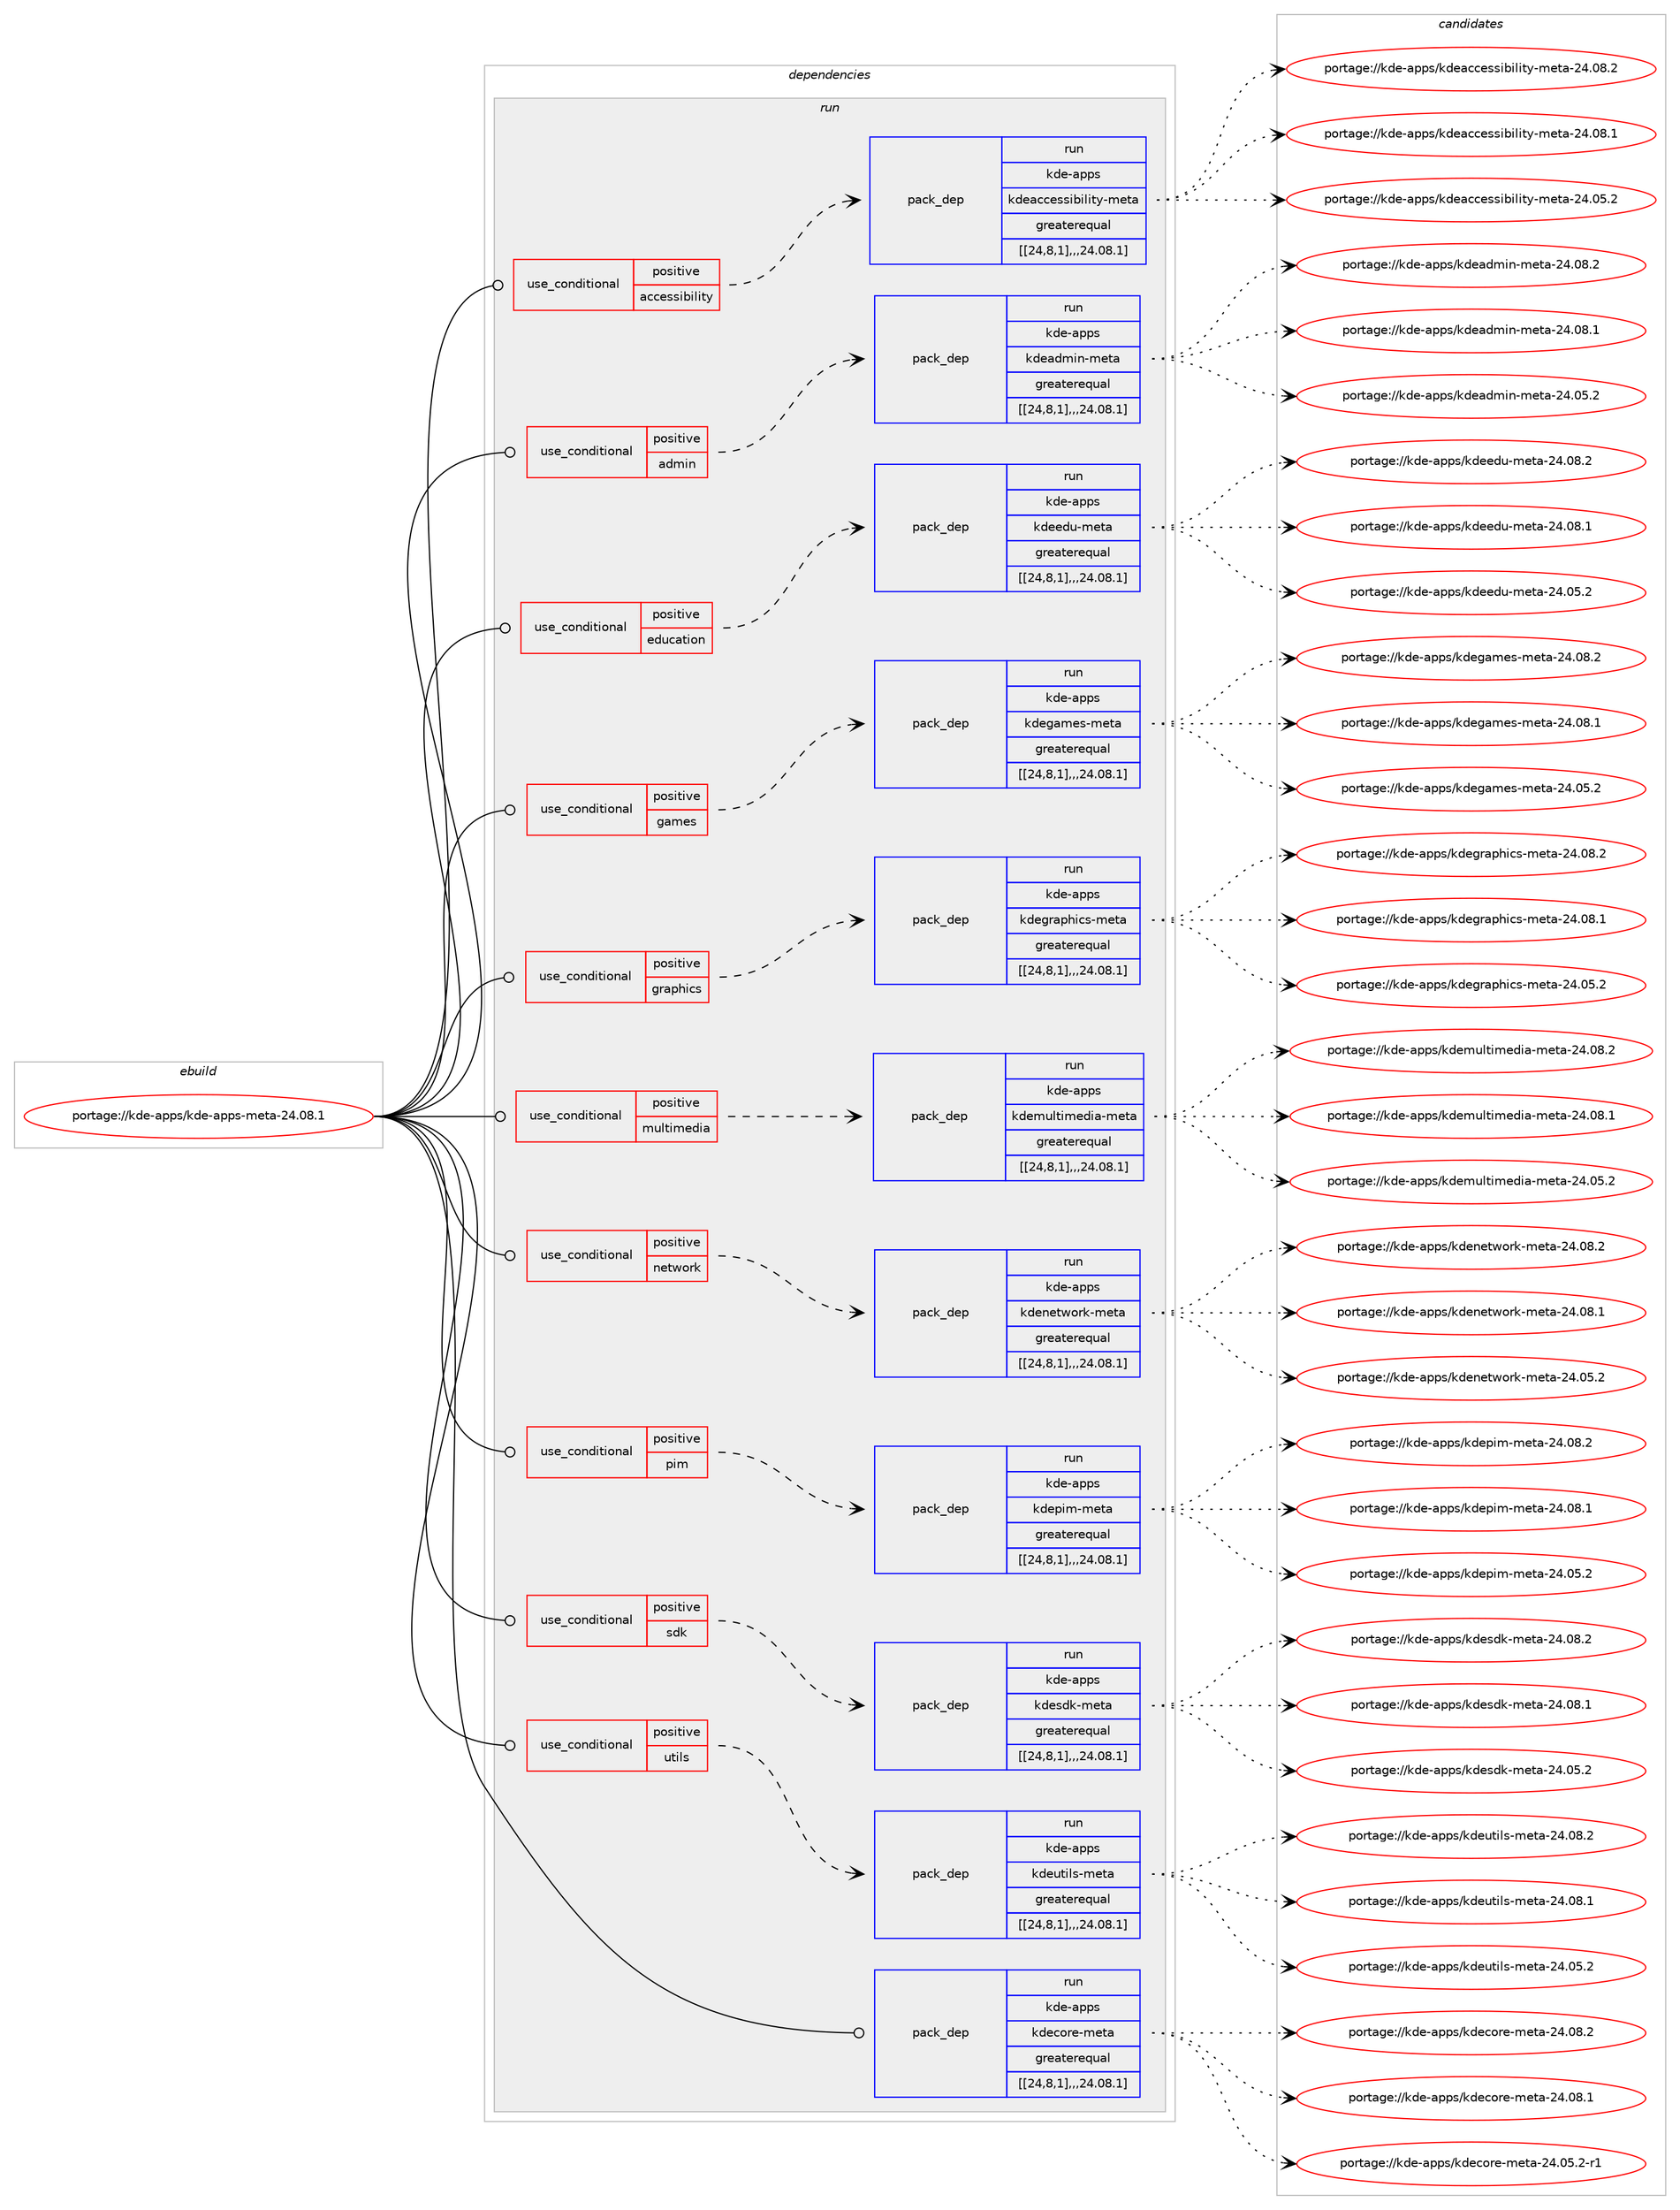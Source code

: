 digraph prolog {

# *************
# Graph options
# *************

newrank=true;
concentrate=true;
compound=true;
graph [rankdir=LR,fontname=Helvetica,fontsize=10,ranksep=1.5];#, ranksep=2.5, nodesep=0.2];
edge  [arrowhead=vee];
node  [fontname=Helvetica,fontsize=10];

# **********
# The ebuild
# **********

subgraph cluster_leftcol {
color=gray;
label=<<i>ebuild</i>>;
id [label="portage://kde-apps/kde-apps-meta-24.08.1", color=red, width=4, href="../kde-apps/kde-apps-meta-24.08.1.svg"];
}

# ****************
# The dependencies
# ****************

subgraph cluster_midcol {
color=gray;
label=<<i>dependencies</i>>;
subgraph cluster_compile {
fillcolor="#eeeeee";
style=filled;
label=<<i>compile</i>>;
}
subgraph cluster_compileandrun {
fillcolor="#eeeeee";
style=filled;
label=<<i>compile and run</i>>;
}
subgraph cluster_run {
fillcolor="#eeeeee";
style=filled;
label=<<i>run</i>>;
subgraph cond71929 {
dependency265560 [label=<<TABLE BORDER="0" CELLBORDER="1" CELLSPACING="0" CELLPADDING="4"><TR><TD ROWSPAN="3" CELLPADDING="10">use_conditional</TD></TR><TR><TD>positive</TD></TR><TR><TD>accessibility</TD></TR></TABLE>>, shape=none, color=red];
subgraph pack191768 {
dependency265580 [label=<<TABLE BORDER="0" CELLBORDER="1" CELLSPACING="0" CELLPADDING="4" WIDTH="220"><TR><TD ROWSPAN="6" CELLPADDING="30">pack_dep</TD></TR><TR><TD WIDTH="110">run</TD></TR><TR><TD>kde-apps</TD></TR><TR><TD>kdeaccessibility-meta</TD></TR><TR><TD>greaterequal</TD></TR><TR><TD>[[24,8,1],,,24.08.1]</TD></TR></TABLE>>, shape=none, color=blue];
}
dependency265560:e -> dependency265580:w [weight=20,style="dashed",arrowhead="vee"];
}
id:e -> dependency265560:w [weight=20,style="solid",arrowhead="odot"];
subgraph cond71932 {
dependency265606 [label=<<TABLE BORDER="0" CELLBORDER="1" CELLSPACING="0" CELLPADDING="4"><TR><TD ROWSPAN="3" CELLPADDING="10">use_conditional</TD></TR><TR><TD>positive</TD></TR><TR><TD>admin</TD></TR></TABLE>>, shape=none, color=red];
subgraph pack191797 {
dependency265618 [label=<<TABLE BORDER="0" CELLBORDER="1" CELLSPACING="0" CELLPADDING="4" WIDTH="220"><TR><TD ROWSPAN="6" CELLPADDING="30">pack_dep</TD></TR><TR><TD WIDTH="110">run</TD></TR><TR><TD>kde-apps</TD></TR><TR><TD>kdeadmin-meta</TD></TR><TR><TD>greaterequal</TD></TR><TR><TD>[[24,8,1],,,24.08.1]</TD></TR></TABLE>>, shape=none, color=blue];
}
dependency265606:e -> dependency265618:w [weight=20,style="dashed",arrowhead="vee"];
}
id:e -> dependency265606:w [weight=20,style="solid",arrowhead="odot"];
subgraph cond71933 {
dependency265624 [label=<<TABLE BORDER="0" CELLBORDER="1" CELLSPACING="0" CELLPADDING="4"><TR><TD ROWSPAN="3" CELLPADDING="10">use_conditional</TD></TR><TR><TD>positive</TD></TR><TR><TD>education</TD></TR></TABLE>>, shape=none, color=red];
subgraph pack191823 {
dependency265639 [label=<<TABLE BORDER="0" CELLBORDER="1" CELLSPACING="0" CELLPADDING="4" WIDTH="220"><TR><TD ROWSPAN="6" CELLPADDING="30">pack_dep</TD></TR><TR><TD WIDTH="110">run</TD></TR><TR><TD>kde-apps</TD></TR><TR><TD>kdeedu-meta</TD></TR><TR><TD>greaterequal</TD></TR><TR><TD>[[24,8,1],,,24.08.1]</TD></TR></TABLE>>, shape=none, color=blue];
}
dependency265624:e -> dependency265639:w [weight=20,style="dashed",arrowhead="vee"];
}
id:e -> dependency265624:w [weight=20,style="solid",arrowhead="odot"];
subgraph cond71934 {
dependency265642 [label=<<TABLE BORDER="0" CELLBORDER="1" CELLSPACING="0" CELLPADDING="4"><TR><TD ROWSPAN="3" CELLPADDING="10">use_conditional</TD></TR><TR><TD>positive</TD></TR><TR><TD>games</TD></TR></TABLE>>, shape=none, color=red];
subgraph pack191828 {
dependency265647 [label=<<TABLE BORDER="0" CELLBORDER="1" CELLSPACING="0" CELLPADDING="4" WIDTH="220"><TR><TD ROWSPAN="6" CELLPADDING="30">pack_dep</TD></TR><TR><TD WIDTH="110">run</TD></TR><TR><TD>kde-apps</TD></TR><TR><TD>kdegames-meta</TD></TR><TR><TD>greaterequal</TD></TR><TR><TD>[[24,8,1],,,24.08.1]</TD></TR></TABLE>>, shape=none, color=blue];
}
dependency265642:e -> dependency265647:w [weight=20,style="dashed",arrowhead="vee"];
}
id:e -> dependency265642:w [weight=20,style="solid",arrowhead="odot"];
subgraph cond71937 {
dependency265674 [label=<<TABLE BORDER="0" CELLBORDER="1" CELLSPACING="0" CELLPADDING="4"><TR><TD ROWSPAN="3" CELLPADDING="10">use_conditional</TD></TR><TR><TD>positive</TD></TR><TR><TD>graphics</TD></TR></TABLE>>, shape=none, color=red];
subgraph pack191926 {
dependency265763 [label=<<TABLE BORDER="0" CELLBORDER="1" CELLSPACING="0" CELLPADDING="4" WIDTH="220"><TR><TD ROWSPAN="6" CELLPADDING="30">pack_dep</TD></TR><TR><TD WIDTH="110">run</TD></TR><TR><TD>kde-apps</TD></TR><TR><TD>kdegraphics-meta</TD></TR><TR><TD>greaterequal</TD></TR><TR><TD>[[24,8,1],,,24.08.1]</TD></TR></TABLE>>, shape=none, color=blue];
}
dependency265674:e -> dependency265763:w [weight=20,style="dashed",arrowhead="vee"];
}
id:e -> dependency265674:w [weight=20,style="solid",arrowhead="odot"];
subgraph cond71941 {
dependency265772 [label=<<TABLE BORDER="0" CELLBORDER="1" CELLSPACING="0" CELLPADDING="4"><TR><TD ROWSPAN="3" CELLPADDING="10">use_conditional</TD></TR><TR><TD>positive</TD></TR><TR><TD>multimedia</TD></TR></TABLE>>, shape=none, color=red];
subgraph pack191948 {
dependency265778 [label=<<TABLE BORDER="0" CELLBORDER="1" CELLSPACING="0" CELLPADDING="4" WIDTH="220"><TR><TD ROWSPAN="6" CELLPADDING="30">pack_dep</TD></TR><TR><TD WIDTH="110">run</TD></TR><TR><TD>kde-apps</TD></TR><TR><TD>kdemultimedia-meta</TD></TR><TR><TD>greaterequal</TD></TR><TR><TD>[[24,8,1],,,24.08.1]</TD></TR></TABLE>>, shape=none, color=blue];
}
dependency265772:e -> dependency265778:w [weight=20,style="dashed",arrowhead="vee"];
}
id:e -> dependency265772:w [weight=20,style="solid",arrowhead="odot"];
subgraph cond71946 {
dependency265891 [label=<<TABLE BORDER="0" CELLBORDER="1" CELLSPACING="0" CELLPADDING="4"><TR><TD ROWSPAN="3" CELLPADDING="10">use_conditional</TD></TR><TR><TD>positive</TD></TR><TR><TD>network</TD></TR></TABLE>>, shape=none, color=red];
subgraph pack192070 {
dependency265932 [label=<<TABLE BORDER="0" CELLBORDER="1" CELLSPACING="0" CELLPADDING="4" WIDTH="220"><TR><TD ROWSPAN="6" CELLPADDING="30">pack_dep</TD></TR><TR><TD WIDTH="110">run</TD></TR><TR><TD>kde-apps</TD></TR><TR><TD>kdenetwork-meta</TD></TR><TR><TD>greaterequal</TD></TR><TR><TD>[[24,8,1],,,24.08.1]</TD></TR></TABLE>>, shape=none, color=blue];
}
dependency265891:e -> dependency265932:w [weight=20,style="dashed",arrowhead="vee"];
}
id:e -> dependency265891:w [weight=20,style="solid",arrowhead="odot"];
subgraph cond71967 {
dependency265984 [label=<<TABLE BORDER="0" CELLBORDER="1" CELLSPACING="0" CELLPADDING="4"><TR><TD ROWSPAN="3" CELLPADDING="10">use_conditional</TD></TR><TR><TD>positive</TD></TR><TR><TD>pim</TD></TR></TABLE>>, shape=none, color=red];
subgraph pack192124 {
dependency265991 [label=<<TABLE BORDER="0" CELLBORDER="1" CELLSPACING="0" CELLPADDING="4" WIDTH="220"><TR><TD ROWSPAN="6" CELLPADDING="30">pack_dep</TD></TR><TR><TD WIDTH="110">run</TD></TR><TR><TD>kde-apps</TD></TR><TR><TD>kdepim-meta</TD></TR><TR><TD>greaterequal</TD></TR><TR><TD>[[24,8,1],,,24.08.1]</TD></TR></TABLE>>, shape=none, color=blue];
}
dependency265984:e -> dependency265991:w [weight=20,style="dashed",arrowhead="vee"];
}
id:e -> dependency265984:w [weight=20,style="solid",arrowhead="odot"];
subgraph cond71979 {
dependency266005 [label=<<TABLE BORDER="0" CELLBORDER="1" CELLSPACING="0" CELLPADDING="4"><TR><TD ROWSPAN="3" CELLPADDING="10">use_conditional</TD></TR><TR><TD>positive</TD></TR><TR><TD>sdk</TD></TR></TABLE>>, shape=none, color=red];
subgraph pack192146 {
dependency266015 [label=<<TABLE BORDER="0" CELLBORDER="1" CELLSPACING="0" CELLPADDING="4" WIDTH="220"><TR><TD ROWSPAN="6" CELLPADDING="30">pack_dep</TD></TR><TR><TD WIDTH="110">run</TD></TR><TR><TD>kde-apps</TD></TR><TR><TD>kdesdk-meta</TD></TR><TR><TD>greaterequal</TD></TR><TR><TD>[[24,8,1],,,24.08.1]</TD></TR></TABLE>>, shape=none, color=blue];
}
dependency266005:e -> dependency266015:w [weight=20,style="dashed",arrowhead="vee"];
}
id:e -> dependency266005:w [weight=20,style="solid",arrowhead="odot"];
subgraph cond71984 {
dependency266020 [label=<<TABLE BORDER="0" CELLBORDER="1" CELLSPACING="0" CELLPADDING="4"><TR><TD ROWSPAN="3" CELLPADDING="10">use_conditional</TD></TR><TR><TD>positive</TD></TR><TR><TD>utils</TD></TR></TABLE>>, shape=none, color=red];
subgraph pack192181 {
dependency266060 [label=<<TABLE BORDER="0" CELLBORDER="1" CELLSPACING="0" CELLPADDING="4" WIDTH="220"><TR><TD ROWSPAN="6" CELLPADDING="30">pack_dep</TD></TR><TR><TD WIDTH="110">run</TD></TR><TR><TD>kde-apps</TD></TR><TR><TD>kdeutils-meta</TD></TR><TR><TD>greaterequal</TD></TR><TR><TD>[[24,8,1],,,24.08.1]</TD></TR></TABLE>>, shape=none, color=blue];
}
dependency266020:e -> dependency266060:w [weight=20,style="dashed",arrowhead="vee"];
}
id:e -> dependency266020:w [weight=20,style="solid",arrowhead="odot"];
subgraph pack192185 {
dependency266103 [label=<<TABLE BORDER="0" CELLBORDER="1" CELLSPACING="0" CELLPADDING="4" WIDTH="220"><TR><TD ROWSPAN="6" CELLPADDING="30">pack_dep</TD></TR><TR><TD WIDTH="110">run</TD></TR><TR><TD>kde-apps</TD></TR><TR><TD>kdecore-meta</TD></TR><TR><TD>greaterequal</TD></TR><TR><TD>[[24,8,1],,,24.08.1]</TD></TR></TABLE>>, shape=none, color=blue];
}
id:e -> dependency266103:w [weight=20,style="solid",arrowhead="odot"];
}
}

# **************
# The candidates
# **************

subgraph cluster_choices {
rank=same;
color=gray;
label=<<i>candidates</i>>;

subgraph choice191771 {
color=black;
nodesep=1;
choice1071001014597112112115471071001019799991011151151059810510810511612145109101116974550524648564650 [label="portage://kde-apps/kdeaccessibility-meta-24.08.2", color=red, width=4,href="../kde-apps/kdeaccessibility-meta-24.08.2.svg"];
choice1071001014597112112115471071001019799991011151151059810510810511612145109101116974550524648564649 [label="portage://kde-apps/kdeaccessibility-meta-24.08.1", color=red, width=4,href="../kde-apps/kdeaccessibility-meta-24.08.1.svg"];
choice1071001014597112112115471071001019799991011151151059810510810511612145109101116974550524648534650 [label="portage://kde-apps/kdeaccessibility-meta-24.05.2", color=red, width=4,href="../kde-apps/kdeaccessibility-meta-24.05.2.svg"];
dependency265580:e -> choice1071001014597112112115471071001019799991011151151059810510810511612145109101116974550524648564650:w [style=dotted,weight="100"];
dependency265580:e -> choice1071001014597112112115471071001019799991011151151059810510810511612145109101116974550524648564649:w [style=dotted,weight="100"];
dependency265580:e -> choice1071001014597112112115471071001019799991011151151059810510810511612145109101116974550524648534650:w [style=dotted,weight="100"];
}
subgraph choice191821 {
color=black;
nodesep=1;
choice1071001014597112112115471071001019710010910511045109101116974550524648564650 [label="portage://kde-apps/kdeadmin-meta-24.08.2", color=red, width=4,href="../kde-apps/kdeadmin-meta-24.08.2.svg"];
choice1071001014597112112115471071001019710010910511045109101116974550524648564649 [label="portage://kde-apps/kdeadmin-meta-24.08.1", color=red, width=4,href="../kde-apps/kdeadmin-meta-24.08.1.svg"];
choice1071001014597112112115471071001019710010910511045109101116974550524648534650 [label="portage://kde-apps/kdeadmin-meta-24.05.2", color=red, width=4,href="../kde-apps/kdeadmin-meta-24.05.2.svg"];
dependency265618:e -> choice1071001014597112112115471071001019710010910511045109101116974550524648564650:w [style=dotted,weight="100"];
dependency265618:e -> choice1071001014597112112115471071001019710010910511045109101116974550524648564649:w [style=dotted,weight="100"];
dependency265618:e -> choice1071001014597112112115471071001019710010910511045109101116974550524648534650:w [style=dotted,weight="100"];
}
subgraph choice191838 {
color=black;
nodesep=1;
choice10710010145971121121154710710010110110011745109101116974550524648564650 [label="portage://kde-apps/kdeedu-meta-24.08.2", color=red, width=4,href="../kde-apps/kdeedu-meta-24.08.2.svg"];
choice10710010145971121121154710710010110110011745109101116974550524648564649 [label="portage://kde-apps/kdeedu-meta-24.08.1", color=red, width=4,href="../kde-apps/kdeedu-meta-24.08.1.svg"];
choice10710010145971121121154710710010110110011745109101116974550524648534650 [label="portage://kde-apps/kdeedu-meta-24.05.2", color=red, width=4,href="../kde-apps/kdeedu-meta-24.05.2.svg"];
dependency265639:e -> choice10710010145971121121154710710010110110011745109101116974550524648564650:w [style=dotted,weight="100"];
dependency265639:e -> choice10710010145971121121154710710010110110011745109101116974550524648564649:w [style=dotted,weight="100"];
dependency265639:e -> choice10710010145971121121154710710010110110011745109101116974550524648534650:w [style=dotted,weight="100"];
}
subgraph choice191842 {
color=black;
nodesep=1;
choice1071001014597112112115471071001011039710910111545109101116974550524648564650 [label="portage://kde-apps/kdegames-meta-24.08.2", color=red, width=4,href="../kde-apps/kdegames-meta-24.08.2.svg"];
choice1071001014597112112115471071001011039710910111545109101116974550524648564649 [label="portage://kde-apps/kdegames-meta-24.08.1", color=red, width=4,href="../kde-apps/kdegames-meta-24.08.1.svg"];
choice1071001014597112112115471071001011039710910111545109101116974550524648534650 [label="portage://kde-apps/kdegames-meta-24.05.2", color=red, width=4,href="../kde-apps/kdegames-meta-24.05.2.svg"];
dependency265647:e -> choice1071001014597112112115471071001011039710910111545109101116974550524648564650:w [style=dotted,weight="100"];
dependency265647:e -> choice1071001014597112112115471071001011039710910111545109101116974550524648564649:w [style=dotted,weight="100"];
dependency265647:e -> choice1071001014597112112115471071001011039710910111545109101116974550524648534650:w [style=dotted,weight="100"];
}
subgraph choice191854 {
color=black;
nodesep=1;
choice107100101459711211211547107100101103114971121041059911545109101116974550524648564650 [label="portage://kde-apps/kdegraphics-meta-24.08.2", color=red, width=4,href="../kde-apps/kdegraphics-meta-24.08.2.svg"];
choice107100101459711211211547107100101103114971121041059911545109101116974550524648564649 [label="portage://kde-apps/kdegraphics-meta-24.08.1", color=red, width=4,href="../kde-apps/kdegraphics-meta-24.08.1.svg"];
choice107100101459711211211547107100101103114971121041059911545109101116974550524648534650 [label="portage://kde-apps/kdegraphics-meta-24.05.2", color=red, width=4,href="../kde-apps/kdegraphics-meta-24.05.2.svg"];
dependency265763:e -> choice107100101459711211211547107100101103114971121041059911545109101116974550524648564650:w [style=dotted,weight="100"];
dependency265763:e -> choice107100101459711211211547107100101103114971121041059911545109101116974550524648564649:w [style=dotted,weight="100"];
dependency265763:e -> choice107100101459711211211547107100101103114971121041059911545109101116974550524648534650:w [style=dotted,weight="100"];
}
subgraph choice191859 {
color=black;
nodesep=1;
choice1071001014597112112115471071001011091171081161051091011001059745109101116974550524648564650 [label="portage://kde-apps/kdemultimedia-meta-24.08.2", color=red, width=4,href="../kde-apps/kdemultimedia-meta-24.08.2.svg"];
choice1071001014597112112115471071001011091171081161051091011001059745109101116974550524648564649 [label="portage://kde-apps/kdemultimedia-meta-24.08.1", color=red, width=4,href="../kde-apps/kdemultimedia-meta-24.08.1.svg"];
choice1071001014597112112115471071001011091171081161051091011001059745109101116974550524648534650 [label="portage://kde-apps/kdemultimedia-meta-24.05.2", color=red, width=4,href="../kde-apps/kdemultimedia-meta-24.05.2.svg"];
dependency265778:e -> choice1071001014597112112115471071001011091171081161051091011001059745109101116974550524648564650:w [style=dotted,weight="100"];
dependency265778:e -> choice1071001014597112112115471071001011091171081161051091011001059745109101116974550524648564649:w [style=dotted,weight="100"];
dependency265778:e -> choice1071001014597112112115471071001011091171081161051091011001059745109101116974550524648534650:w [style=dotted,weight="100"];
}
subgraph choice191877 {
color=black;
nodesep=1;
choice10710010145971121121154710710010111010111611911111410745109101116974550524648564650 [label="portage://kde-apps/kdenetwork-meta-24.08.2", color=red, width=4,href="../kde-apps/kdenetwork-meta-24.08.2.svg"];
choice10710010145971121121154710710010111010111611911111410745109101116974550524648564649 [label="portage://kde-apps/kdenetwork-meta-24.08.1", color=red, width=4,href="../kde-apps/kdenetwork-meta-24.08.1.svg"];
choice10710010145971121121154710710010111010111611911111410745109101116974550524648534650 [label="portage://kde-apps/kdenetwork-meta-24.05.2", color=red, width=4,href="../kde-apps/kdenetwork-meta-24.05.2.svg"];
dependency265932:e -> choice10710010145971121121154710710010111010111611911111410745109101116974550524648564650:w [style=dotted,weight="100"];
dependency265932:e -> choice10710010145971121121154710710010111010111611911111410745109101116974550524648564649:w [style=dotted,weight="100"];
dependency265932:e -> choice10710010145971121121154710710010111010111611911111410745109101116974550524648534650:w [style=dotted,weight="100"];
}
subgraph choice191881 {
color=black;
nodesep=1;
choice10710010145971121121154710710010111210510945109101116974550524648564650 [label="portage://kde-apps/kdepim-meta-24.08.2", color=red, width=4,href="../kde-apps/kdepim-meta-24.08.2.svg"];
choice10710010145971121121154710710010111210510945109101116974550524648564649 [label="portage://kde-apps/kdepim-meta-24.08.1", color=red, width=4,href="../kde-apps/kdepim-meta-24.08.1.svg"];
choice10710010145971121121154710710010111210510945109101116974550524648534650 [label="portage://kde-apps/kdepim-meta-24.05.2", color=red, width=4,href="../kde-apps/kdepim-meta-24.05.2.svg"];
dependency265991:e -> choice10710010145971121121154710710010111210510945109101116974550524648564650:w [style=dotted,weight="100"];
dependency265991:e -> choice10710010145971121121154710710010111210510945109101116974550524648564649:w [style=dotted,weight="100"];
dependency265991:e -> choice10710010145971121121154710710010111210510945109101116974550524648534650:w [style=dotted,weight="100"];
}
subgraph choice191885 {
color=black;
nodesep=1;
choice10710010145971121121154710710010111510010745109101116974550524648564650 [label="portage://kde-apps/kdesdk-meta-24.08.2", color=red, width=4,href="../kde-apps/kdesdk-meta-24.08.2.svg"];
choice10710010145971121121154710710010111510010745109101116974550524648564649 [label="portage://kde-apps/kdesdk-meta-24.08.1", color=red, width=4,href="../kde-apps/kdesdk-meta-24.08.1.svg"];
choice10710010145971121121154710710010111510010745109101116974550524648534650 [label="portage://kde-apps/kdesdk-meta-24.05.2", color=red, width=4,href="../kde-apps/kdesdk-meta-24.05.2.svg"];
dependency266015:e -> choice10710010145971121121154710710010111510010745109101116974550524648564650:w [style=dotted,weight="100"];
dependency266015:e -> choice10710010145971121121154710710010111510010745109101116974550524648564649:w [style=dotted,weight="100"];
dependency266015:e -> choice10710010145971121121154710710010111510010745109101116974550524648534650:w [style=dotted,weight="100"];
}
subgraph choice191889 {
color=black;
nodesep=1;
choice10710010145971121121154710710010111711610510811545109101116974550524648564650 [label="portage://kde-apps/kdeutils-meta-24.08.2", color=red, width=4,href="../kde-apps/kdeutils-meta-24.08.2.svg"];
choice10710010145971121121154710710010111711610510811545109101116974550524648564649 [label="portage://kde-apps/kdeutils-meta-24.08.1", color=red, width=4,href="../kde-apps/kdeutils-meta-24.08.1.svg"];
choice10710010145971121121154710710010111711610510811545109101116974550524648534650 [label="portage://kde-apps/kdeutils-meta-24.05.2", color=red, width=4,href="../kde-apps/kdeutils-meta-24.05.2.svg"];
dependency266060:e -> choice10710010145971121121154710710010111711610510811545109101116974550524648564650:w [style=dotted,weight="100"];
dependency266060:e -> choice10710010145971121121154710710010111711610510811545109101116974550524648564649:w [style=dotted,weight="100"];
dependency266060:e -> choice10710010145971121121154710710010111711610510811545109101116974550524648534650:w [style=dotted,weight="100"];
}
subgraph choice191892 {
color=black;
nodesep=1;
choice1071001014597112112115471071001019911111410145109101116974550524648564650 [label="portage://kde-apps/kdecore-meta-24.08.2", color=red, width=4,href="../kde-apps/kdecore-meta-24.08.2.svg"];
choice1071001014597112112115471071001019911111410145109101116974550524648564649 [label="portage://kde-apps/kdecore-meta-24.08.1", color=red, width=4,href="../kde-apps/kdecore-meta-24.08.1.svg"];
choice10710010145971121121154710710010199111114101451091011169745505246485346504511449 [label="portage://kde-apps/kdecore-meta-24.05.2-r1", color=red, width=4,href="../kde-apps/kdecore-meta-24.05.2-r1.svg"];
dependency266103:e -> choice1071001014597112112115471071001019911111410145109101116974550524648564650:w [style=dotted,weight="100"];
dependency266103:e -> choice1071001014597112112115471071001019911111410145109101116974550524648564649:w [style=dotted,weight="100"];
dependency266103:e -> choice10710010145971121121154710710010199111114101451091011169745505246485346504511449:w [style=dotted,weight="100"];
}
}

}
